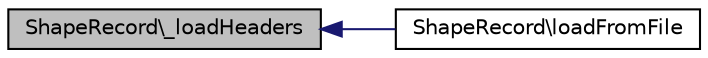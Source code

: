 digraph G
{
  edge [fontname="Helvetica",fontsize="10",labelfontname="Helvetica",labelfontsize="10"];
  node [fontname="Helvetica",fontsize="10",shape=record];
  rankdir="LR";
  Node1 [label="ShapeRecord\\_loadHeaders",height=0.2,width=0.4,color="black", fillcolor="grey75", style="filled" fontcolor="black"];
  Node1 -> Node2 [dir="back",color="midnightblue",fontsize="10",style="solid",fontname="Helvetica"];
  Node2 [label="ShapeRecord\\loadFromFile",height=0.2,width=0.4,color="black", fillcolor="white", style="filled",URL="$classShapeRecord.html#a8aa28606bbc765c5a4cb059c5c97a9aa"];
}

